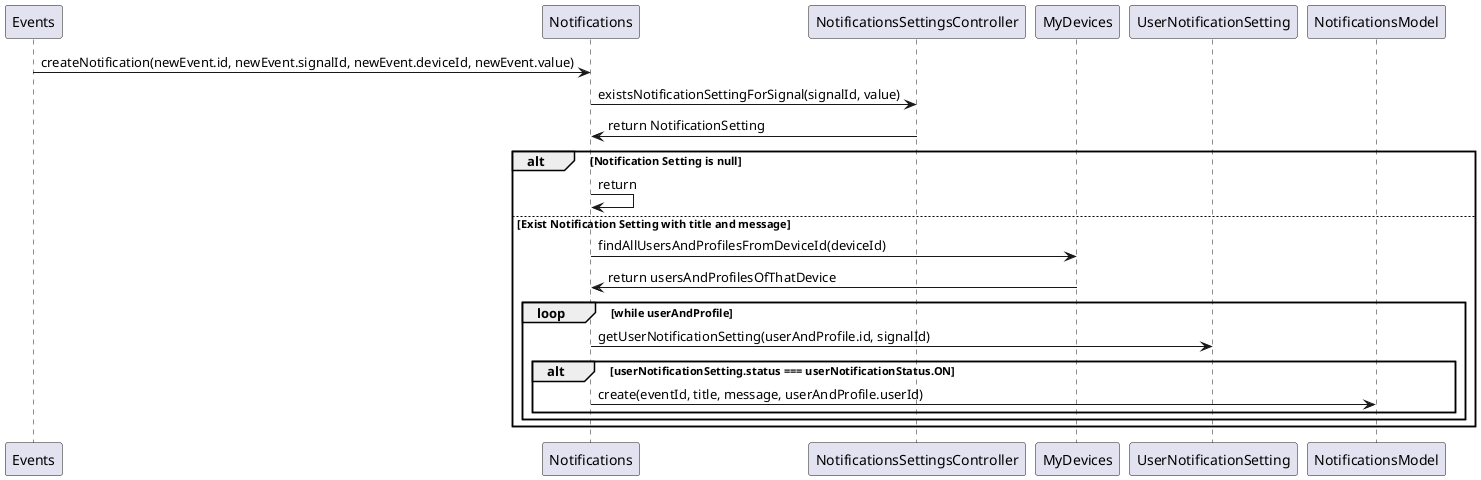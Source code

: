 @startuml newNotification
Events -> Notifications: createNotification(newEvent.id, newEvent.signalId, newEvent.deviceId, newEvent.value)
Notifications -> NotificationsSettingsController: existsNotificationSettingForSignal(signalId, value)
NotificationsSettingsController -> Notifications: return NotificationSetting
alt Notification Setting is null
  Notifications -> Notifications: return
else Exist Notification Setting with title and message
  Notifications -> MyDevices: findAllUsersAndProfilesFromDeviceId(deviceId)
  MyDevices -> Notifications: return usersAndProfilesOfThatDevice
  loop while userAndProfile
    Notifications -> UserNotificationSetting: getUserNotificationSetting(userAndProfile.id, signalId)
    alt userNotificationSetting.status === userNotificationStatus.ON
      Notifications -> NotificationsModel: create(eventId, title, message, userAndProfile.userId)
    end
  end
end
@enduml
